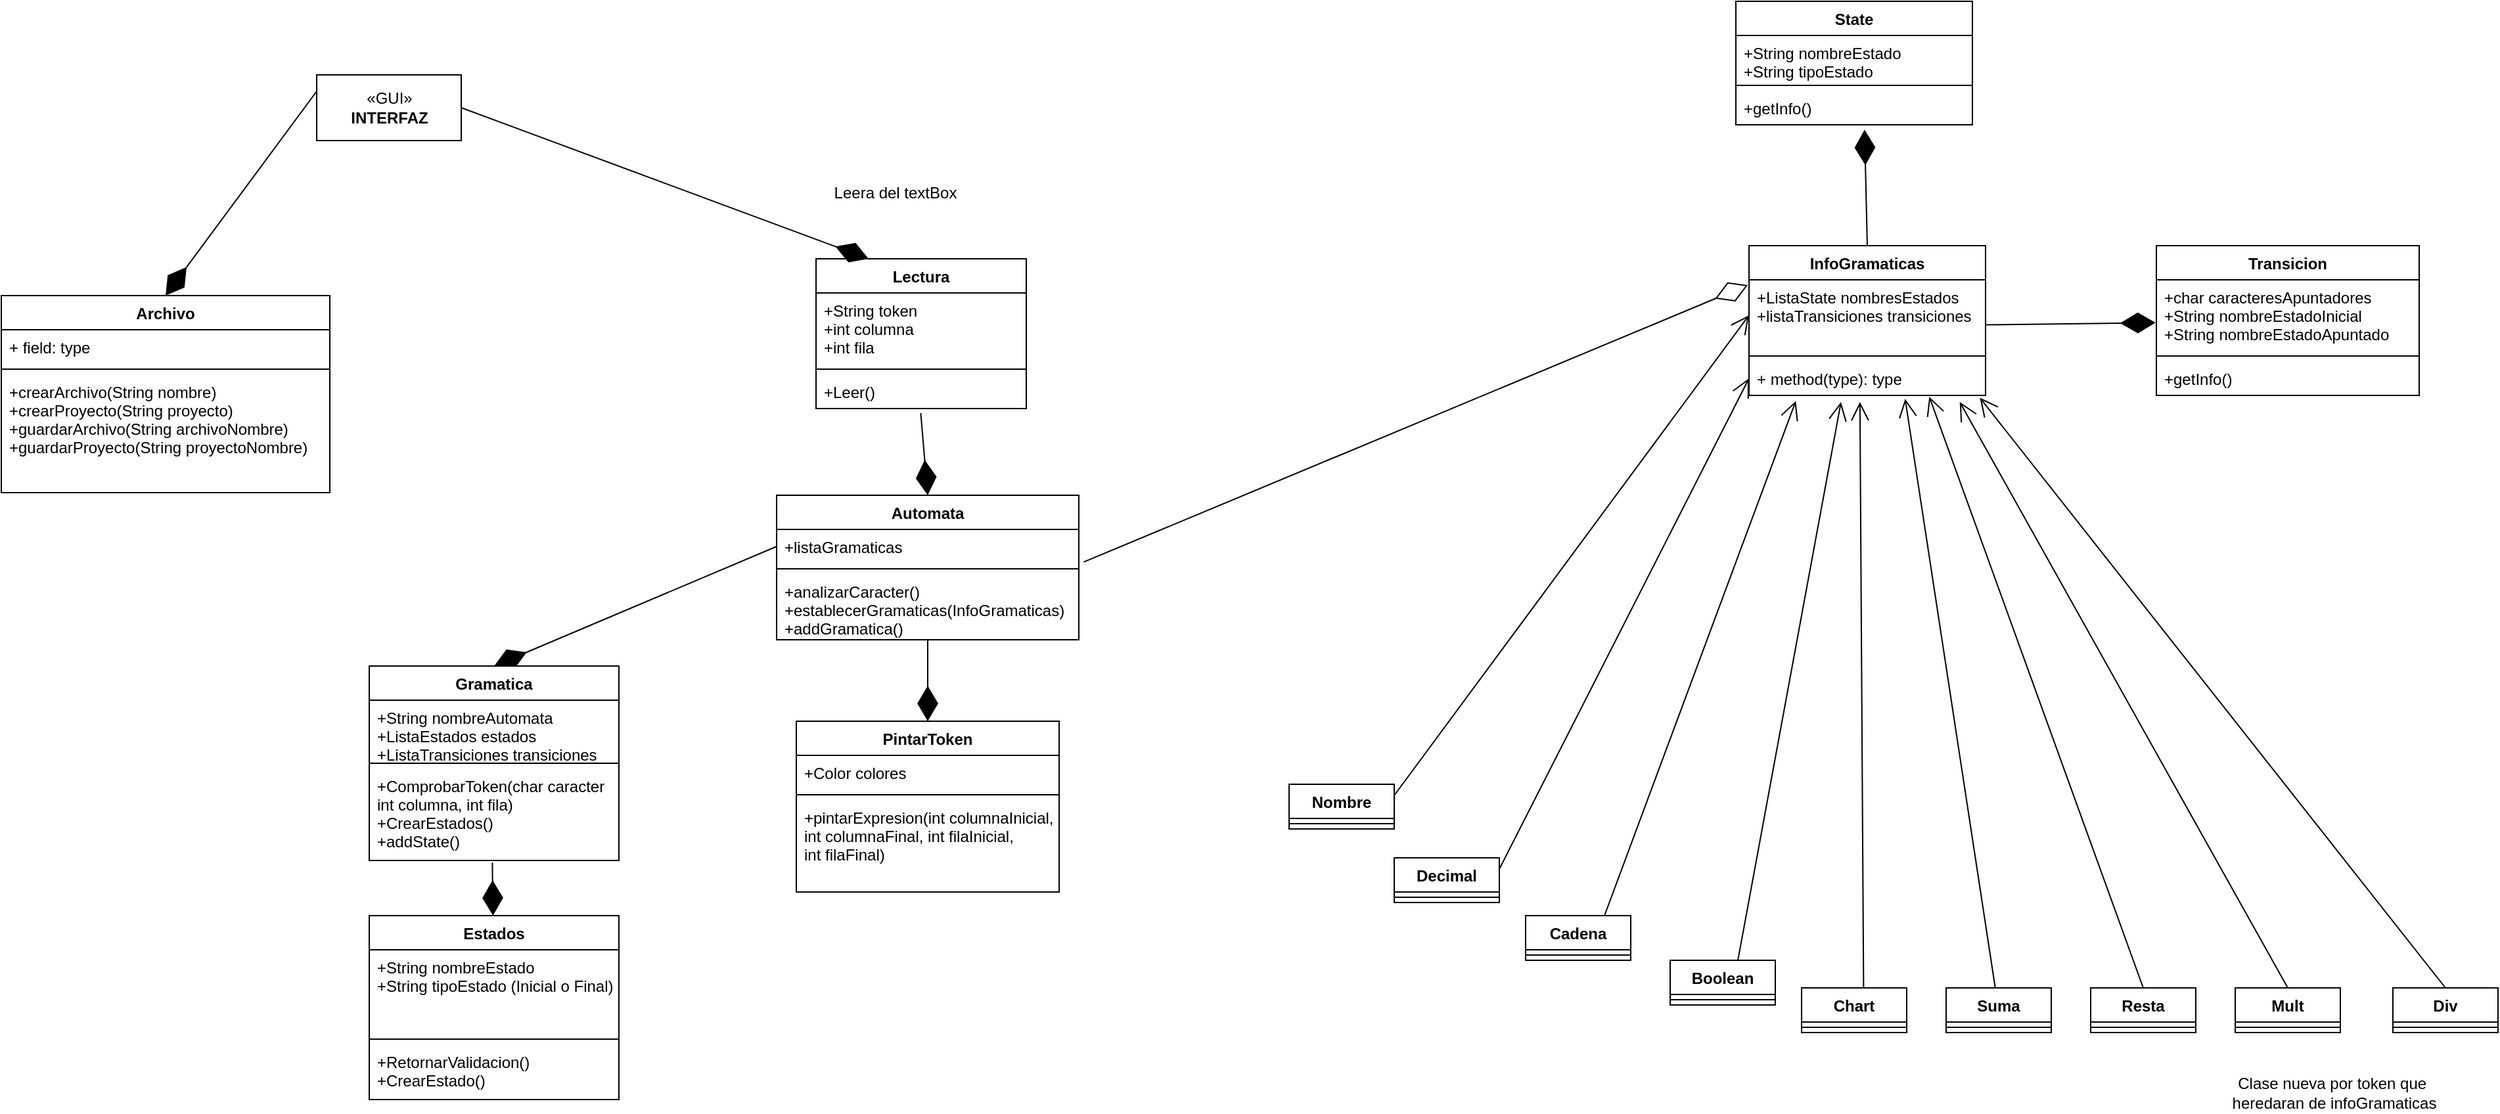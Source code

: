 <mxfile version="13.6.10" type="device"><diagram id="7pT8f611oLsZ-HH0Kqg2" name="Page-1"><mxGraphModel dx="4045" dy="2550" grid="1" gridSize="10" guides="1" tooltips="1" connect="1" arrows="1" fold="1" page="1" pageScale="1" pageWidth="850" pageHeight="1100" math="0" shadow="0"><root><mxCell id="0"/><mxCell id="1" parent="0"/><mxCell id="wt2U1i7lSYNnXQmz6BiD-5" value="Leera del textBox" style="text;html=1;align=center;verticalAlign=middle;resizable=0;points=[];autosize=1;" vertex="1" parent="1"><mxGeometry x="415" y="50" width="110" height="20" as="geometry"/></mxCell><mxCell id="wt2U1i7lSYNnXQmz6BiD-19" value="" style="endArrow=diamondThin;endFill=1;endSize=24;html=1;exitX=0.493;exitY=1.024;exitDx=0;exitDy=0;exitPerimeter=0;" edge="1" parent="1" source="wt2U1i7lSYNnXQmz6BiD-9" target="wt2U1i7lSYNnXQmz6BiD-10"><mxGeometry width="160" relative="1" as="geometry"><mxPoint x="180" y="570" as="sourcePoint"/><mxPoint x="340" y="570" as="targetPoint"/></mxGeometry></mxCell><mxCell id="wt2U1i7lSYNnXQmz6BiD-15" value="Automata" style="swimlane;fontStyle=1;align=center;verticalAlign=top;childLayout=stackLayout;horizontal=1;startSize=26;horizontalStack=0;resizeParent=1;resizeParentMax=0;resizeLast=0;collapsible=1;marginBottom=0;" vertex="1" parent="1"><mxGeometry x="380" y="290" width="230" height="110" as="geometry"/></mxCell><mxCell id="wt2U1i7lSYNnXQmz6BiD-16" value="+listaGramaticas" style="text;strokeColor=none;fillColor=none;align=left;verticalAlign=top;spacingLeft=4;spacingRight=4;overflow=hidden;rotatable=0;points=[[0,0.5],[1,0.5]];portConstraint=eastwest;" vertex="1" parent="wt2U1i7lSYNnXQmz6BiD-15"><mxGeometry y="26" width="230" height="26" as="geometry"/></mxCell><mxCell id="wt2U1i7lSYNnXQmz6BiD-17" value="" style="line;strokeWidth=1;fillColor=none;align=left;verticalAlign=middle;spacingTop=-1;spacingLeft=3;spacingRight=3;rotatable=0;labelPosition=right;points=[];portConstraint=eastwest;" vertex="1" parent="wt2U1i7lSYNnXQmz6BiD-15"><mxGeometry y="52" width="230" height="8" as="geometry"/></mxCell><mxCell id="wt2U1i7lSYNnXQmz6BiD-18" value="+analizarCaracter()&#10;+establecerGramaticas(InfoGramaticas)&#10;+addGramatica()" style="text;strokeColor=none;fillColor=none;align=left;verticalAlign=top;spacingLeft=4;spacingRight=4;overflow=hidden;rotatable=0;points=[[0,0.5],[1,0.5]];portConstraint=eastwest;" vertex="1" parent="wt2U1i7lSYNnXQmz6BiD-15"><mxGeometry y="60" width="230" height="50" as="geometry"/></mxCell><mxCell id="wt2U1i7lSYNnXQmz6BiD-10" value="Estados" style="swimlane;fontStyle=1;align=center;verticalAlign=top;childLayout=stackLayout;horizontal=1;startSize=26;horizontalStack=0;resizeParent=1;resizeParentMax=0;resizeLast=0;collapsible=1;marginBottom=0;" vertex="1" parent="1"><mxGeometry x="70" y="610" width="190" height="140" as="geometry"/></mxCell><mxCell id="wt2U1i7lSYNnXQmz6BiD-11" value="+String nombreEstado&#10;+String tipoEstado (Inicial o Final)" style="text;strokeColor=none;fillColor=none;align=left;verticalAlign=top;spacingLeft=4;spacingRight=4;overflow=hidden;rotatable=0;points=[[0,0.5],[1,0.5]];portConstraint=eastwest;" vertex="1" parent="wt2U1i7lSYNnXQmz6BiD-10"><mxGeometry y="26" width="190" height="64" as="geometry"/></mxCell><mxCell id="wt2U1i7lSYNnXQmz6BiD-12" value="" style="line;strokeWidth=1;fillColor=none;align=left;verticalAlign=middle;spacingTop=-1;spacingLeft=3;spacingRight=3;rotatable=0;labelPosition=right;points=[];portConstraint=eastwest;" vertex="1" parent="wt2U1i7lSYNnXQmz6BiD-10"><mxGeometry y="90" width="190" height="8" as="geometry"/></mxCell><mxCell id="wt2U1i7lSYNnXQmz6BiD-13" value="+RetornarValidacion()&#10;+CrearEstado()" style="text;strokeColor=none;fillColor=none;align=left;verticalAlign=top;spacingLeft=4;spacingRight=4;overflow=hidden;rotatable=0;points=[[0,0.5],[1,0.5]];portConstraint=eastwest;" vertex="1" parent="wt2U1i7lSYNnXQmz6BiD-10"><mxGeometry y="98" width="190" height="42" as="geometry"/></mxCell><mxCell id="wt2U1i7lSYNnXQmz6BiD-25" value="" style="endArrow=diamondThin;endFill=1;endSize=24;html=1;entryX=0.5;entryY=0;entryDx=0;entryDy=0;exitX=0;exitY=0.5;exitDx=0;exitDy=0;" edge="1" parent="1" source="wt2U1i7lSYNnXQmz6BiD-16" target="wt2U1i7lSYNnXQmz6BiD-6"><mxGeometry width="160" relative="1" as="geometry"><mxPoint x="240" y="300" as="sourcePoint"/><mxPoint x="400" y="300" as="targetPoint"/></mxGeometry></mxCell><mxCell id="wt2U1i7lSYNnXQmz6BiD-26" value="" style="endArrow=diamondThin;endFill=1;endSize=24;html=1;exitX=0.5;exitY=1;exitDx=0;exitDy=0;entryX=0.5;entryY=0;entryDx=0;entryDy=0;" edge="1" parent="1" source="wt2U1i7lSYNnXQmz6BiD-15" target="wt2U1i7lSYNnXQmz6BiD-20"><mxGeometry width="160" relative="1" as="geometry"><mxPoint x="680" y="340" as="sourcePoint"/><mxPoint x="840" y="340" as="targetPoint"/></mxGeometry></mxCell><mxCell id="wt2U1i7lSYNnXQmz6BiD-27" value="" style="endArrow=diamondThin;endFill=1;endSize=24;html=1;exitX=0.498;exitY=1.135;exitDx=0;exitDy=0;exitPerimeter=0;entryX=0.5;entryY=0;entryDx=0;entryDy=0;" edge="1" parent="1" source="wt2U1i7lSYNnXQmz6BiD-4" target="wt2U1i7lSYNnXQmz6BiD-15"><mxGeometry width="160" relative="1" as="geometry"><mxPoint x="560" y="260" as="sourcePoint"/><mxPoint x="720" y="260" as="targetPoint"/></mxGeometry></mxCell><mxCell id="wt2U1i7lSYNnXQmz6BiD-36" value="" style="endArrow=diamondThin;endFill=1;endSize=24;html=1;exitX=1.002;exitY=0.635;exitDx=0;exitDy=0;exitPerimeter=0;entryX=-0.003;entryY=0.604;entryDx=0;entryDy=0;entryPerimeter=0;" edge="1" parent="1" source="wt2U1i7lSYNnXQmz6BiD-29" target="wt2U1i7lSYNnXQmz6BiD-33"><mxGeometry width="160" relative="1" as="geometry"><mxPoint x="1330" y="166" as="sourcePoint"/><mxPoint x="1490" y="166" as="targetPoint"/></mxGeometry></mxCell><mxCell id="wt2U1i7lSYNnXQmz6BiD-66" value="" style="endArrow=open;endFill=1;endSize=12;html=1;exitX=1;exitY=0.25;exitDx=0;exitDy=0;entryX=0;entryY=0.5;entryDx=0;entryDy=0;" edge="1" parent="1" source="wt2U1i7lSYNnXQmz6BiD-42" target="wt2U1i7lSYNnXQmz6BiD-29"><mxGeometry width="160" relative="1" as="geometry"><mxPoint x="790" y="360" as="sourcePoint"/><mxPoint x="950" y="360" as="targetPoint"/></mxGeometry></mxCell><mxCell id="wt2U1i7lSYNnXQmz6BiD-67" value="" style="endArrow=open;endFill=1;endSize=12;html=1;exitX=1;exitY=0.25;exitDx=0;exitDy=0;entryX=0;entryY=0.5;entryDx=0;entryDy=0;" edge="1" parent="1" source="wt2U1i7lSYNnXQmz6BiD-50" target="wt2U1i7lSYNnXQmz6BiD-31"><mxGeometry width="160" relative="1" as="geometry"><mxPoint x="810" y="380" as="sourcePoint"/><mxPoint x="970" y="380" as="targetPoint"/></mxGeometry></mxCell><mxCell id="wt2U1i7lSYNnXQmz6BiD-68" value="" style="endArrow=open;endFill=1;endSize=12;html=1;exitX=0.75;exitY=0;exitDx=0;exitDy=0;entryX=0.198;entryY=1.162;entryDx=0;entryDy=0;entryPerimeter=0;" edge="1" parent="1" source="wt2U1i7lSYNnXQmz6BiD-52" target="wt2U1i7lSYNnXQmz6BiD-31"><mxGeometry width="160" relative="1" as="geometry"><mxPoint x="870" y="420" as="sourcePoint"/><mxPoint x="1030" y="420" as="targetPoint"/></mxGeometry></mxCell><mxCell id="wt2U1i7lSYNnXQmz6BiD-69" value="" style="endArrow=open;endFill=1;endSize=12;html=1;exitX=0.64;exitY=0.053;exitDx=0;exitDy=0;exitPerimeter=0;entryX=0.389;entryY=1.192;entryDx=0;entryDy=0;entryPerimeter=0;" edge="1" parent="1" source="wt2U1i7lSYNnXQmz6BiD-54" target="wt2U1i7lSYNnXQmz6BiD-31"><mxGeometry width="160" relative="1" as="geometry"><mxPoint x="950" y="430" as="sourcePoint"/><mxPoint x="1110" y="430" as="targetPoint"/></mxGeometry></mxCell><mxCell id="wt2U1i7lSYNnXQmz6BiD-70" value="" style="endArrow=open;endFill=1;endSize=12;html=1;exitX=0.59;exitY=0.047;exitDx=0;exitDy=0;exitPerimeter=0;entryX=0.469;entryY=1.192;entryDx=0;entryDy=0;entryPerimeter=0;" edge="1" parent="1" source="wt2U1i7lSYNnXQmz6BiD-56" target="wt2U1i7lSYNnXQmz6BiD-31"><mxGeometry width="160" relative="1" as="geometry"><mxPoint x="1040" y="450" as="sourcePoint"/><mxPoint x="1200" y="450" as="targetPoint"/></mxGeometry></mxCell><mxCell id="wt2U1i7lSYNnXQmz6BiD-71" value="" style="endArrow=open;endFill=1;endSize=12;html=1;entryX=0.66;entryY=1.1;entryDx=0;entryDy=0;entryPerimeter=0;" edge="1" parent="1" source="wt2U1i7lSYNnXQmz6BiD-58" target="wt2U1i7lSYNnXQmz6BiD-31"><mxGeometry width="160" relative="1" as="geometry"><mxPoint x="1170" y="440" as="sourcePoint"/><mxPoint x="1330" y="440" as="targetPoint"/></mxGeometry></mxCell><mxCell id="wt2U1i7lSYNnXQmz6BiD-72" value="" style="endArrow=open;endFill=1;endSize=12;html=1;exitX=0.5;exitY=0;exitDx=0;exitDy=0;entryX=0.762;entryY=1.038;entryDx=0;entryDy=0;entryPerimeter=0;" edge="1" parent="1" source="wt2U1i7lSYNnXQmz6BiD-60" target="wt2U1i7lSYNnXQmz6BiD-31"><mxGeometry width="160" relative="1" as="geometry"><mxPoint x="1340" y="440" as="sourcePoint"/><mxPoint x="1500" y="440" as="targetPoint"/></mxGeometry></mxCell><mxCell id="wt2U1i7lSYNnXQmz6BiD-73" value="" style="endArrow=open;endFill=1;endSize=12;html=1;exitX=0.5;exitY=0;exitDx=0;exitDy=0;entryX=0.891;entryY=1.192;entryDx=0;entryDy=0;entryPerimeter=0;" edge="1" parent="1" source="wt2U1i7lSYNnXQmz6BiD-62" target="wt2U1i7lSYNnXQmz6BiD-31"><mxGeometry width="160" relative="1" as="geometry"><mxPoint x="1340" y="450" as="sourcePoint"/><mxPoint x="1500" y="450" as="targetPoint"/></mxGeometry></mxCell><mxCell id="wt2U1i7lSYNnXQmz6BiD-74" value="" style="endArrow=open;endFill=1;endSize=12;html=1;exitX=0.5;exitY=0;exitDx=0;exitDy=0;entryX=0.976;entryY=1.069;entryDx=0;entryDy=0;entryPerimeter=0;" edge="1" parent="1" source="wt2U1i7lSYNnXQmz6BiD-64" target="wt2U1i7lSYNnXQmz6BiD-31"><mxGeometry width="160" relative="1" as="geometry"><mxPoint x="1470" y="450" as="sourcePoint"/><mxPoint x="1630" y="450" as="targetPoint"/></mxGeometry></mxCell><mxCell id="wt2U1i7lSYNnXQmz6BiD-75" value="Clase nueva por token que&amp;nbsp;&lt;br&gt;heredaran de infoGramaticas" style="text;html=1;align=center;verticalAlign=middle;resizable=0;points=[];autosize=1;" vertex="1" parent="1"><mxGeometry x="1480" y="730" width="170" height="30" as="geometry"/></mxCell><mxCell id="wt2U1i7lSYNnXQmz6BiD-28" value="InfoGramaticas" style="swimlane;fontStyle=1;align=center;verticalAlign=top;childLayout=stackLayout;horizontal=1;startSize=26;horizontalStack=0;resizeParent=1;resizeParentMax=0;resizeLast=0;collapsible=1;marginBottom=0;" vertex="1" parent="1"><mxGeometry x="1120" y="100" width="180" height="114" as="geometry"/></mxCell><mxCell id="wt2U1i7lSYNnXQmz6BiD-29" value="+ListaState nombresEstados&#10;+listaTransiciones transiciones" style="text;strokeColor=none;fillColor=none;align=left;verticalAlign=top;spacingLeft=4;spacingRight=4;overflow=hidden;rotatable=0;points=[[0,0.5],[1,0.5]];portConstraint=eastwest;" vertex="1" parent="wt2U1i7lSYNnXQmz6BiD-28"><mxGeometry y="26" width="180" height="54" as="geometry"/></mxCell><mxCell id="wt2U1i7lSYNnXQmz6BiD-30" value="" style="line;strokeWidth=1;fillColor=none;align=left;verticalAlign=middle;spacingTop=-1;spacingLeft=3;spacingRight=3;rotatable=0;labelPosition=right;points=[];portConstraint=eastwest;" vertex="1" parent="wt2U1i7lSYNnXQmz6BiD-28"><mxGeometry y="80" width="180" height="8" as="geometry"/></mxCell><mxCell id="wt2U1i7lSYNnXQmz6BiD-31" value="+ method(type): type" style="text;strokeColor=none;fillColor=none;align=left;verticalAlign=top;spacingLeft=4;spacingRight=4;overflow=hidden;rotatable=0;points=[[0,0.5],[1,0.5]];portConstraint=eastwest;" vertex="1" parent="wt2U1i7lSYNnXQmz6BiD-28"><mxGeometry y="88" width="180" height="26" as="geometry"/></mxCell><mxCell id="wt2U1i7lSYNnXQmz6BiD-32" value="Transicion" style="swimlane;fontStyle=1;align=center;verticalAlign=top;childLayout=stackLayout;horizontal=1;startSize=26;horizontalStack=0;resizeParent=1;resizeParentMax=0;resizeLast=0;collapsible=1;marginBottom=0;" vertex="1" parent="1"><mxGeometry x="1430" y="100" width="200" height="114" as="geometry"/></mxCell><mxCell id="wt2U1i7lSYNnXQmz6BiD-33" value="+char caracteresApuntadores&#10;+String nombreEstadoInicial&#10;+String nombreEstadoApuntado" style="text;strokeColor=none;fillColor=none;align=left;verticalAlign=top;spacingLeft=4;spacingRight=4;overflow=hidden;rotatable=0;points=[[0,0.5],[1,0.5]];portConstraint=eastwest;" vertex="1" parent="wt2U1i7lSYNnXQmz6BiD-32"><mxGeometry y="26" width="200" height="54" as="geometry"/></mxCell><mxCell id="wt2U1i7lSYNnXQmz6BiD-34" value="" style="line;strokeWidth=1;fillColor=none;align=left;verticalAlign=middle;spacingTop=-1;spacingLeft=3;spacingRight=3;rotatable=0;labelPosition=right;points=[];portConstraint=eastwest;" vertex="1" parent="wt2U1i7lSYNnXQmz6BiD-32"><mxGeometry y="80" width="200" height="8" as="geometry"/></mxCell><mxCell id="wt2U1i7lSYNnXQmz6BiD-35" value="+getInfo()" style="text;strokeColor=none;fillColor=none;align=left;verticalAlign=top;spacingLeft=4;spacingRight=4;overflow=hidden;rotatable=0;points=[[0,0.5],[1,0.5]];portConstraint=eastwest;" vertex="1" parent="wt2U1i7lSYNnXQmz6BiD-32"><mxGeometry y="88" width="200" height="26" as="geometry"/></mxCell><mxCell id="wt2U1i7lSYNnXQmz6BiD-42" value="Nombre" style="swimlane;fontStyle=1;align=center;verticalAlign=top;childLayout=stackLayout;horizontal=1;startSize=26;horizontalStack=0;resizeParent=1;resizeParentMax=0;resizeLast=0;collapsible=1;marginBottom=0;" vertex="1" parent="1"><mxGeometry x="770" y="510" width="80" height="34" as="geometry"/></mxCell><mxCell id="wt2U1i7lSYNnXQmz6BiD-44" value="" style="line;strokeWidth=1;fillColor=none;align=left;verticalAlign=middle;spacingTop=-1;spacingLeft=3;spacingRight=3;rotatable=0;labelPosition=right;points=[];portConstraint=eastwest;" vertex="1" parent="wt2U1i7lSYNnXQmz6BiD-42"><mxGeometry y="26" width="80" height="8" as="geometry"/></mxCell><mxCell id="wt2U1i7lSYNnXQmz6BiD-50" value="Decimal" style="swimlane;fontStyle=1;align=center;verticalAlign=top;childLayout=stackLayout;horizontal=1;startSize=26;horizontalStack=0;resizeParent=1;resizeParentMax=0;resizeLast=0;collapsible=1;marginBottom=0;" vertex="1" parent="1"><mxGeometry x="850" y="566" width="80" height="34" as="geometry"/></mxCell><mxCell id="wt2U1i7lSYNnXQmz6BiD-51" value="" style="line;strokeWidth=1;fillColor=none;align=left;verticalAlign=middle;spacingTop=-1;spacingLeft=3;spacingRight=3;rotatable=0;labelPosition=right;points=[];portConstraint=eastwest;" vertex="1" parent="wt2U1i7lSYNnXQmz6BiD-50"><mxGeometry y="26" width="80" height="8" as="geometry"/></mxCell><mxCell id="wt2U1i7lSYNnXQmz6BiD-52" value="Cadena" style="swimlane;fontStyle=1;align=center;verticalAlign=top;childLayout=stackLayout;horizontal=1;startSize=26;horizontalStack=0;resizeParent=1;resizeParentMax=0;resizeLast=0;collapsible=1;marginBottom=0;" vertex="1" parent="1"><mxGeometry x="950" y="610" width="80" height="34" as="geometry"/></mxCell><mxCell id="wt2U1i7lSYNnXQmz6BiD-53" value="" style="line;strokeWidth=1;fillColor=none;align=left;verticalAlign=middle;spacingTop=-1;spacingLeft=3;spacingRight=3;rotatable=0;labelPosition=right;points=[];portConstraint=eastwest;" vertex="1" parent="wt2U1i7lSYNnXQmz6BiD-52"><mxGeometry y="26" width="80" height="8" as="geometry"/></mxCell><mxCell id="wt2U1i7lSYNnXQmz6BiD-54" value="Boolean" style="swimlane;fontStyle=1;align=center;verticalAlign=top;childLayout=stackLayout;horizontal=1;startSize=26;horizontalStack=0;resizeParent=1;resizeParentMax=0;resizeLast=0;collapsible=1;marginBottom=0;" vertex="1" parent="1"><mxGeometry x="1060" y="644" width="80" height="34" as="geometry"/></mxCell><mxCell id="wt2U1i7lSYNnXQmz6BiD-55" value="" style="line;strokeWidth=1;fillColor=none;align=left;verticalAlign=middle;spacingTop=-1;spacingLeft=3;spacingRight=3;rotatable=0;labelPosition=right;points=[];portConstraint=eastwest;" vertex="1" parent="wt2U1i7lSYNnXQmz6BiD-54"><mxGeometry y="26" width="80" height="8" as="geometry"/></mxCell><mxCell id="wt2U1i7lSYNnXQmz6BiD-56" value="Chart" style="swimlane;fontStyle=1;align=center;verticalAlign=top;childLayout=stackLayout;horizontal=1;startSize=26;horizontalStack=0;resizeParent=1;resizeParentMax=0;resizeLast=0;collapsible=1;marginBottom=0;" vertex="1" parent="1"><mxGeometry x="1160" y="665" width="80" height="34" as="geometry"/></mxCell><mxCell id="wt2U1i7lSYNnXQmz6BiD-57" value="" style="line;strokeWidth=1;fillColor=none;align=left;verticalAlign=middle;spacingTop=-1;spacingLeft=3;spacingRight=3;rotatable=0;labelPosition=right;points=[];portConstraint=eastwest;" vertex="1" parent="wt2U1i7lSYNnXQmz6BiD-56"><mxGeometry y="26" width="80" height="8" as="geometry"/></mxCell><mxCell id="wt2U1i7lSYNnXQmz6BiD-58" value="Suma" style="swimlane;fontStyle=1;align=center;verticalAlign=top;childLayout=stackLayout;horizontal=1;startSize=26;horizontalStack=0;resizeParent=1;resizeParentMax=0;resizeLast=0;collapsible=1;marginBottom=0;" vertex="1" parent="1"><mxGeometry x="1270" y="665" width="80" height="34" as="geometry"/></mxCell><mxCell id="wt2U1i7lSYNnXQmz6BiD-59" value="" style="line;strokeWidth=1;fillColor=none;align=left;verticalAlign=middle;spacingTop=-1;spacingLeft=3;spacingRight=3;rotatable=0;labelPosition=right;points=[];portConstraint=eastwest;" vertex="1" parent="wt2U1i7lSYNnXQmz6BiD-58"><mxGeometry y="26" width="80" height="8" as="geometry"/></mxCell><mxCell id="wt2U1i7lSYNnXQmz6BiD-60" value="Resta" style="swimlane;fontStyle=1;align=center;verticalAlign=top;childLayout=stackLayout;horizontal=1;startSize=26;horizontalStack=0;resizeParent=1;resizeParentMax=0;resizeLast=0;collapsible=1;marginBottom=0;" vertex="1" parent="1"><mxGeometry x="1380" y="665" width="80" height="34" as="geometry"/></mxCell><mxCell id="wt2U1i7lSYNnXQmz6BiD-61" value="" style="line;strokeWidth=1;fillColor=none;align=left;verticalAlign=middle;spacingTop=-1;spacingLeft=3;spacingRight=3;rotatable=0;labelPosition=right;points=[];portConstraint=eastwest;" vertex="1" parent="wt2U1i7lSYNnXQmz6BiD-60"><mxGeometry y="26" width="80" height="8" as="geometry"/></mxCell><mxCell id="wt2U1i7lSYNnXQmz6BiD-62" value="Mult" style="swimlane;fontStyle=1;align=center;verticalAlign=top;childLayout=stackLayout;horizontal=1;startSize=26;horizontalStack=0;resizeParent=1;resizeParentMax=0;resizeLast=0;collapsible=1;marginBottom=0;" vertex="1" parent="1"><mxGeometry x="1490" y="665" width="80" height="34" as="geometry"/></mxCell><mxCell id="wt2U1i7lSYNnXQmz6BiD-63" value="" style="line;strokeWidth=1;fillColor=none;align=left;verticalAlign=middle;spacingTop=-1;spacingLeft=3;spacingRight=3;rotatable=0;labelPosition=right;points=[];portConstraint=eastwest;" vertex="1" parent="wt2U1i7lSYNnXQmz6BiD-62"><mxGeometry y="26" width="80" height="8" as="geometry"/></mxCell><mxCell id="wt2U1i7lSYNnXQmz6BiD-64" value="Div" style="swimlane;fontStyle=1;align=center;verticalAlign=top;childLayout=stackLayout;horizontal=1;startSize=26;horizontalStack=0;resizeParent=1;resizeParentMax=0;resizeLast=0;collapsible=1;marginBottom=0;" vertex="1" parent="1"><mxGeometry x="1610" y="665" width="80" height="34" as="geometry"/></mxCell><mxCell id="wt2U1i7lSYNnXQmz6BiD-65" value="" style="line;strokeWidth=1;fillColor=none;align=left;verticalAlign=middle;spacingTop=-1;spacingLeft=3;spacingRight=3;rotatable=0;labelPosition=right;points=[];portConstraint=eastwest;" vertex="1" parent="wt2U1i7lSYNnXQmz6BiD-64"><mxGeometry y="26" width="80" height="8" as="geometry"/></mxCell><mxCell id="wt2U1i7lSYNnXQmz6BiD-20" value="PintarToken" style="swimlane;fontStyle=1;align=center;verticalAlign=top;childLayout=stackLayout;horizontal=1;startSize=26;horizontalStack=0;resizeParent=1;resizeParentMax=0;resizeLast=0;collapsible=1;marginBottom=0;" vertex="1" parent="1"><mxGeometry x="395" y="462" width="200" height="130" as="geometry"/></mxCell><mxCell id="wt2U1i7lSYNnXQmz6BiD-21" value="+Color colores" style="text;strokeColor=none;fillColor=none;align=left;verticalAlign=top;spacingLeft=4;spacingRight=4;overflow=hidden;rotatable=0;points=[[0,0.5],[1,0.5]];portConstraint=eastwest;" vertex="1" parent="wt2U1i7lSYNnXQmz6BiD-20"><mxGeometry y="26" width="200" height="26" as="geometry"/></mxCell><mxCell id="wt2U1i7lSYNnXQmz6BiD-22" value="" style="line;strokeWidth=1;fillColor=none;align=left;verticalAlign=middle;spacingTop=-1;spacingLeft=3;spacingRight=3;rotatable=0;labelPosition=right;points=[];portConstraint=eastwest;" vertex="1" parent="wt2U1i7lSYNnXQmz6BiD-20"><mxGeometry y="52" width="200" height="8" as="geometry"/></mxCell><mxCell id="wt2U1i7lSYNnXQmz6BiD-23" value="+pintarExpresion(int columnaInicial,&#10;int columnaFinal, int filaInicial,&#10;int filaFinal)" style="text;strokeColor=none;fillColor=none;align=left;verticalAlign=top;spacingLeft=4;spacingRight=4;overflow=hidden;rotatable=0;points=[[0,0.5],[1,0.5]];portConstraint=eastwest;" vertex="1" parent="wt2U1i7lSYNnXQmz6BiD-20"><mxGeometry y="60" width="200" height="70" as="geometry"/></mxCell><mxCell id="wt2U1i7lSYNnXQmz6BiD-1" value="Lectura" style="swimlane;fontStyle=1;align=center;verticalAlign=top;childLayout=stackLayout;horizontal=1;startSize=26;horizontalStack=0;resizeParent=1;resizeParentMax=0;resizeLast=0;collapsible=1;marginBottom=0;" vertex="1" parent="1"><mxGeometry x="410" y="110" width="160" height="114" as="geometry"/></mxCell><mxCell id="wt2U1i7lSYNnXQmz6BiD-2" value="+String token&#10;+int columna&#10;+int fila" style="text;strokeColor=none;fillColor=none;align=left;verticalAlign=top;spacingLeft=4;spacingRight=4;overflow=hidden;rotatable=0;points=[[0,0.5],[1,0.5]];portConstraint=eastwest;" vertex="1" parent="wt2U1i7lSYNnXQmz6BiD-1"><mxGeometry y="26" width="160" height="54" as="geometry"/></mxCell><mxCell id="wt2U1i7lSYNnXQmz6BiD-3" value="" style="line;strokeWidth=1;fillColor=none;align=left;verticalAlign=middle;spacingTop=-1;spacingLeft=3;spacingRight=3;rotatable=0;labelPosition=right;points=[];portConstraint=eastwest;" vertex="1" parent="wt2U1i7lSYNnXQmz6BiD-1"><mxGeometry y="80" width="160" height="8" as="geometry"/></mxCell><mxCell id="wt2U1i7lSYNnXQmz6BiD-4" value="+Leer()" style="text;strokeColor=none;fillColor=none;align=left;verticalAlign=top;spacingLeft=4;spacingRight=4;overflow=hidden;rotatable=0;points=[[0,0.5],[1,0.5]];portConstraint=eastwest;" vertex="1" parent="wt2U1i7lSYNnXQmz6BiD-1"><mxGeometry y="88" width="160" height="26" as="geometry"/></mxCell><mxCell id="wt2U1i7lSYNnXQmz6BiD-77" value="" style="endArrow=diamondThin;endFill=0;endSize=24;html=1;exitX=1.016;exitY=0.955;exitDx=0;exitDy=0;exitPerimeter=0;entryX=-0.005;entryY=0.074;entryDx=0;entryDy=0;entryPerimeter=0;" edge="1" parent="1" source="wt2U1i7lSYNnXQmz6BiD-16" target="wt2U1i7lSYNnXQmz6BiD-29"><mxGeometry width="160" relative="1" as="geometry"><mxPoint x="660" y="330" as="sourcePoint"/><mxPoint x="820" y="330" as="targetPoint"/></mxGeometry></mxCell><mxCell id="wt2U1i7lSYNnXQmz6BiD-6" value="Gramatica" style="swimlane;fontStyle=1;align=center;verticalAlign=top;childLayout=stackLayout;horizontal=1;startSize=26;horizontalStack=0;resizeParent=1;resizeParentMax=0;resizeLast=0;collapsible=1;marginBottom=0;" vertex="1" parent="1"><mxGeometry x="70" y="420" width="190" height="148" as="geometry"/></mxCell><mxCell id="wt2U1i7lSYNnXQmz6BiD-7" value="+String nombreAutomata&#10;+ListaEstados estados&#10;+ListaTransiciones transiciones" style="text;strokeColor=none;fillColor=none;align=left;verticalAlign=top;spacingLeft=4;spacingRight=4;overflow=hidden;rotatable=0;points=[[0,0.5],[1,0.5]];portConstraint=eastwest;" vertex="1" parent="wt2U1i7lSYNnXQmz6BiD-6"><mxGeometry y="26" width="190" height="44" as="geometry"/></mxCell><mxCell id="wt2U1i7lSYNnXQmz6BiD-8" value="" style="line;strokeWidth=1;fillColor=none;align=left;verticalAlign=middle;spacingTop=-1;spacingLeft=3;spacingRight=3;rotatable=0;labelPosition=right;points=[];portConstraint=eastwest;" vertex="1" parent="wt2U1i7lSYNnXQmz6BiD-6"><mxGeometry y="70" width="190" height="8" as="geometry"/></mxCell><mxCell id="wt2U1i7lSYNnXQmz6BiD-9" value="+ComprobarToken(char caracter&#10;int columna, int fila)&#10;+CrearEstados()&#10;+addState()" style="text;strokeColor=none;fillColor=none;align=left;verticalAlign=top;spacingLeft=4;spacingRight=4;overflow=hidden;rotatable=0;points=[[0,0.5],[1,0.5]];portConstraint=eastwest;" vertex="1" parent="wt2U1i7lSYNnXQmz6BiD-6"><mxGeometry y="78" width="190" height="70" as="geometry"/></mxCell><mxCell id="wt2U1i7lSYNnXQmz6BiD-82" value="" style="endArrow=diamondThin;endFill=1;endSize=24;html=1;entryX=0.544;entryY=1.146;entryDx=0;entryDy=0;entryPerimeter=0;exitX=0.5;exitY=0;exitDx=0;exitDy=0;" edge="1" parent="1" source="wt2U1i7lSYNnXQmz6BiD-28" target="wt2U1i7lSYNnXQmz6BiD-81"><mxGeometry width="160" relative="1" as="geometry"><mxPoint x="1220" y="70" as="sourcePoint"/><mxPoint x="1380" y="70" as="targetPoint"/></mxGeometry></mxCell><mxCell id="wt2U1i7lSYNnXQmz6BiD-78" value="State" style="swimlane;fontStyle=1;align=center;verticalAlign=top;childLayout=stackLayout;horizontal=1;startSize=26;horizontalStack=0;resizeParent=1;resizeParentMax=0;resizeLast=0;collapsible=1;marginBottom=0;" vertex="1" parent="1"><mxGeometry x="1110" y="-86" width="180" height="94" as="geometry"/></mxCell><mxCell id="wt2U1i7lSYNnXQmz6BiD-79" value="+String nombreEstado&#10;+String tipoEstado" style="text;strokeColor=none;fillColor=none;align=left;verticalAlign=top;spacingLeft=4;spacingRight=4;overflow=hidden;rotatable=0;points=[[0,0.5],[1,0.5]];portConstraint=eastwest;" vertex="1" parent="wt2U1i7lSYNnXQmz6BiD-78"><mxGeometry y="26" width="180" height="34" as="geometry"/></mxCell><mxCell id="wt2U1i7lSYNnXQmz6BiD-80" value="" style="line;strokeWidth=1;fillColor=none;align=left;verticalAlign=middle;spacingTop=-1;spacingLeft=3;spacingRight=3;rotatable=0;labelPosition=right;points=[];portConstraint=eastwest;" vertex="1" parent="wt2U1i7lSYNnXQmz6BiD-78"><mxGeometry y="60" width="180" height="8" as="geometry"/></mxCell><mxCell id="wt2U1i7lSYNnXQmz6BiD-81" value="+getInfo()" style="text;strokeColor=none;fillColor=none;align=left;verticalAlign=top;spacingLeft=4;spacingRight=4;overflow=hidden;rotatable=0;points=[[0,0.5],[1,0.5]];portConstraint=eastwest;" vertex="1" parent="wt2U1i7lSYNnXQmz6BiD-78"><mxGeometry y="68" width="180" height="26" as="geometry"/></mxCell><mxCell id="wt2U1i7lSYNnXQmz6BiD-87" value="«GUI»&lt;br&gt;&lt;b&gt;INTERFAZ&lt;/b&gt;" style="html=1;" vertex="1" parent="1"><mxGeometry x="30" y="-30" width="110" height="50" as="geometry"/></mxCell><mxCell id="wt2U1i7lSYNnXQmz6BiD-88" value="" style="endArrow=diamondThin;endFill=1;endSize=24;html=1;entryX=0.5;entryY=0;entryDx=0;entryDy=0;exitX=0;exitY=0.25;exitDx=0;exitDy=0;" edge="1" parent="1" source="wt2U1i7lSYNnXQmz6BiD-87" target="wt2U1i7lSYNnXQmz6BiD-83"><mxGeometry width="160" relative="1" as="geometry"><mxPoint x="-10" y="120" as="sourcePoint"/><mxPoint x="150" y="120" as="targetPoint"/></mxGeometry></mxCell><mxCell id="wt2U1i7lSYNnXQmz6BiD-89" value="" style="endArrow=diamondThin;endFill=1;endSize=24;html=1;exitX=1;exitY=0.5;exitDx=0;exitDy=0;entryX=0.25;entryY=0;entryDx=0;entryDy=0;" edge="1" parent="1" source="wt2U1i7lSYNnXQmz6BiD-87" target="wt2U1i7lSYNnXQmz6BiD-1"><mxGeometry width="160" relative="1" as="geometry"><mxPoint x="240" y="80" as="sourcePoint"/><mxPoint x="400" y="80" as="targetPoint"/></mxGeometry></mxCell><mxCell id="wt2U1i7lSYNnXQmz6BiD-83" value="Archivo" style="swimlane;fontStyle=1;align=center;verticalAlign=top;childLayout=stackLayout;horizontal=1;startSize=26;horizontalStack=0;resizeParent=1;resizeParentMax=0;resizeLast=0;collapsible=1;marginBottom=0;" vertex="1" parent="1"><mxGeometry x="-210" y="138" width="250" height="150" as="geometry"/></mxCell><mxCell id="wt2U1i7lSYNnXQmz6BiD-84" value="+ field: type" style="text;strokeColor=none;fillColor=none;align=left;verticalAlign=top;spacingLeft=4;spacingRight=4;overflow=hidden;rotatable=0;points=[[0,0.5],[1,0.5]];portConstraint=eastwest;" vertex="1" parent="wt2U1i7lSYNnXQmz6BiD-83"><mxGeometry y="26" width="250" height="26" as="geometry"/></mxCell><mxCell id="wt2U1i7lSYNnXQmz6BiD-85" value="" style="line;strokeWidth=1;fillColor=none;align=left;verticalAlign=middle;spacingTop=-1;spacingLeft=3;spacingRight=3;rotatable=0;labelPosition=right;points=[];portConstraint=eastwest;" vertex="1" parent="wt2U1i7lSYNnXQmz6BiD-83"><mxGeometry y="52" width="250" height="8" as="geometry"/></mxCell><mxCell id="wt2U1i7lSYNnXQmz6BiD-86" value="+crearArchivo(String nombre)&#10;+crearProyecto(String proyecto)&#10;+guardarArchivo(String archivoNombre)&#10;+guardarProyecto(String proyectoNombre)&#10;" style="text;strokeColor=none;fillColor=none;align=left;verticalAlign=top;spacingLeft=4;spacingRight=4;overflow=hidden;rotatable=0;points=[[0,0.5],[1,0.5]];portConstraint=eastwest;" vertex="1" parent="wt2U1i7lSYNnXQmz6BiD-83"><mxGeometry y="60" width="250" height="90" as="geometry"/></mxCell></root></mxGraphModel></diagram></mxfile>